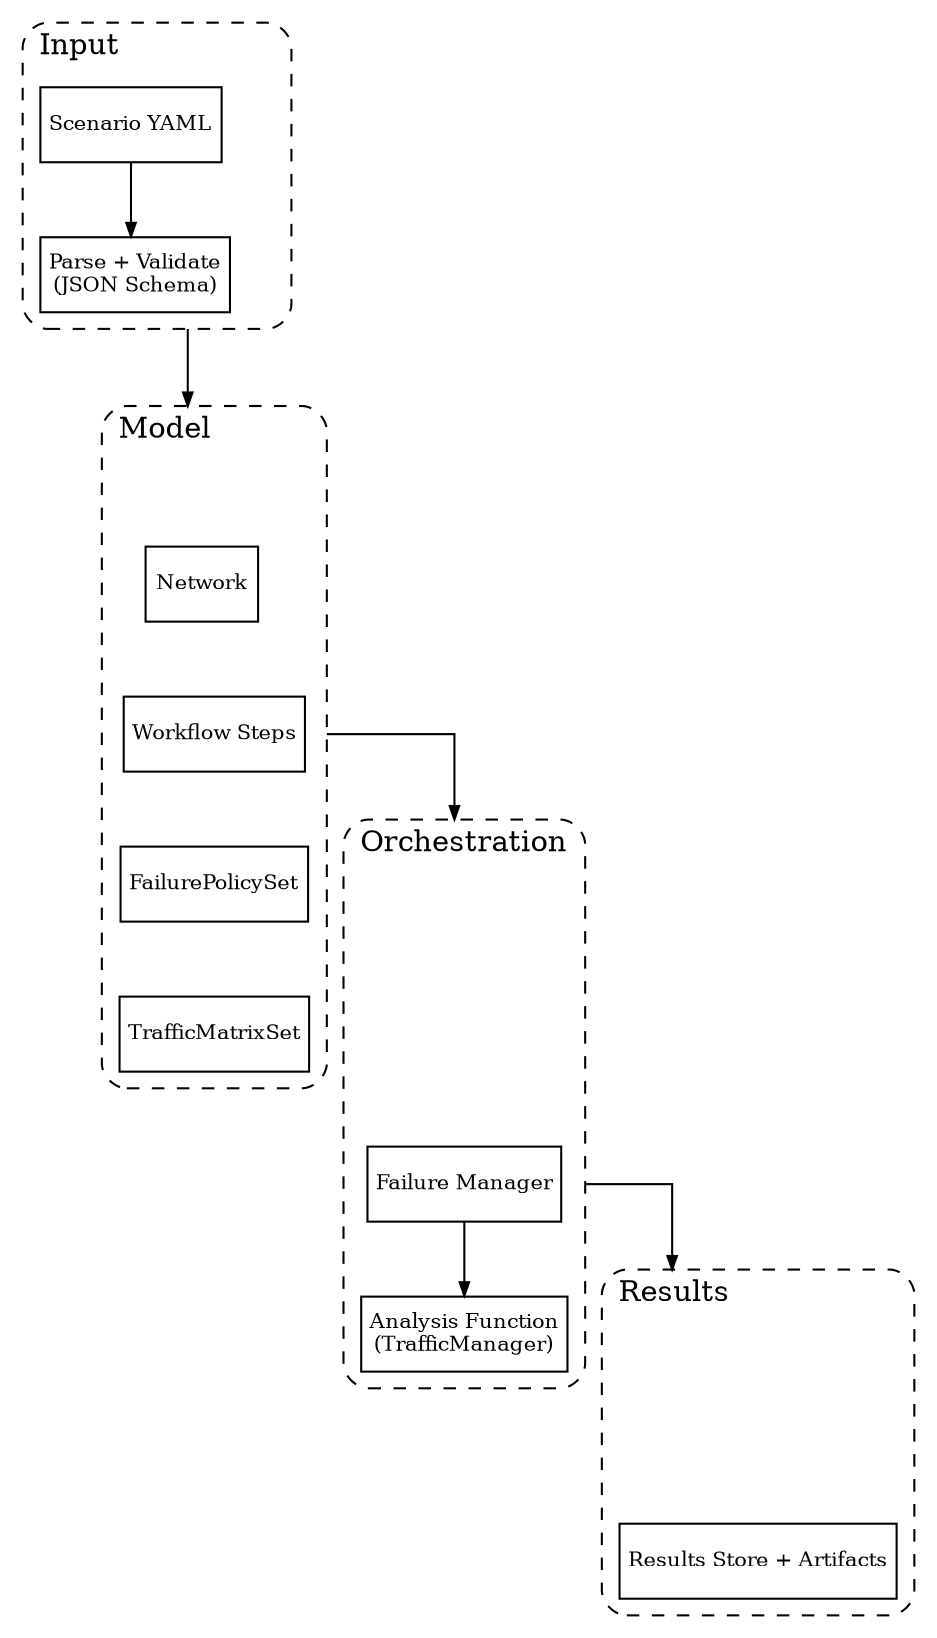 digraph SystemPipeline {
  rankdir=TB;
  graph [compound=true, newrank=true, splines=ortho, ranksep="0.5", nodesep=0.35, pad=0.04, labelloc="t"];
  node  [shape=box, fontsize=10, margin="0.06,0.04"];
  edge  [fontsize=9, arrowsize=0.65];

  // Input
  subgraph cluster_input {
    label="Input"; labelloc="t"; labeljust="l"; style="rounded,dashed";
    a  [label="Scenario YAML"];
    b  [label="Parse + Validate\n(JSON Schema)"];
    a -> b;
    ia [label="", shape=point, width=0, height=0, style=invis];
    { rank=min; ia; }
  }

  // Model
  subgraph cluster_model {
    label="Model"; labelloc="t"; labeljust="l"; style="rounded,dashed";
    c  [label="Network"];
    fp [label="FailurePolicySet"];
    tm [label="TrafficMatrixSet"];
    wf [label="Workflow Steps"];
    // vertical tighten: invisible ordering
    c  -> wf [style=invis];
    wf -> fp [style=invis];
    fp -> tm [style=invis];
    ma [label="", shape=point, width=0, height=0, style=invis];
  }

  // Orchestration
  subgraph cluster_orchestration {
    label="Orchestration"; labelloc="t"; labeljust="l"; style="rounded,dashed";
    fm [label="Failure Manager"];
    af [label="Analysis Function\n(TrafficManager)"];
    fm -> af;
    oa [label="", shape=point, width=0, height=0, style=invis];
  }

  // Results
  subgraph cluster_results {
    label="Results"; labelloc="t"; labeljust="l"; style="rounded,dashed";
    i  [label="Results Store + Artifacts"];
    ra [label="", shape=point, width=0, height=0, style=invis];
  }

  // Layering (top→bottom)
  { rank=same; ma; }
  ia -> ma [style=invis, weight=100, minlen=3];
  ma -> oa [style=invis, weight=100, minlen=3];
  oa -> ra [style=invis, weight=100, minlen=3];
  { rank=max; ra; }

  // Input → Model
  b  -> c  [ltail=cluster_input, lhead=cluster_model, minlen=3];

  // Model → Orchestration
  wf -> fm [ltail=cluster_model, lhead=cluster_orchestration, minlen=3];

  // Orchestration → Results
  fm -> i [ltail=cluster_orchestration, lhead=cluster_results, minlen=3];
}
